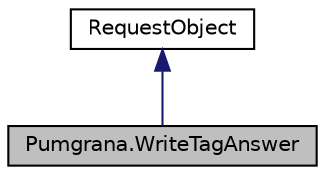 digraph "Pumgrana.WriteTagAnswer"
{
  edge [fontname="Helvetica",fontsize="10",labelfontname="Helvetica",labelfontsize="10"];
  node [fontname="Helvetica",fontsize="10",shape=record];
  Node1 [label="Pumgrana.WriteTagAnswer",height=0.2,width=0.4,color="black", fillcolor="grey75", style="filled" fontcolor="black"];
  Node2 -> Node1 [dir="back",color="midnightblue",fontsize="10",style="solid"];
  Node2 [label="RequestObject",height=0.2,width=0.4,color="black", fillcolor="white", style="filled",URL="$class_pumgrana_1_1_request_object.html"];
}
